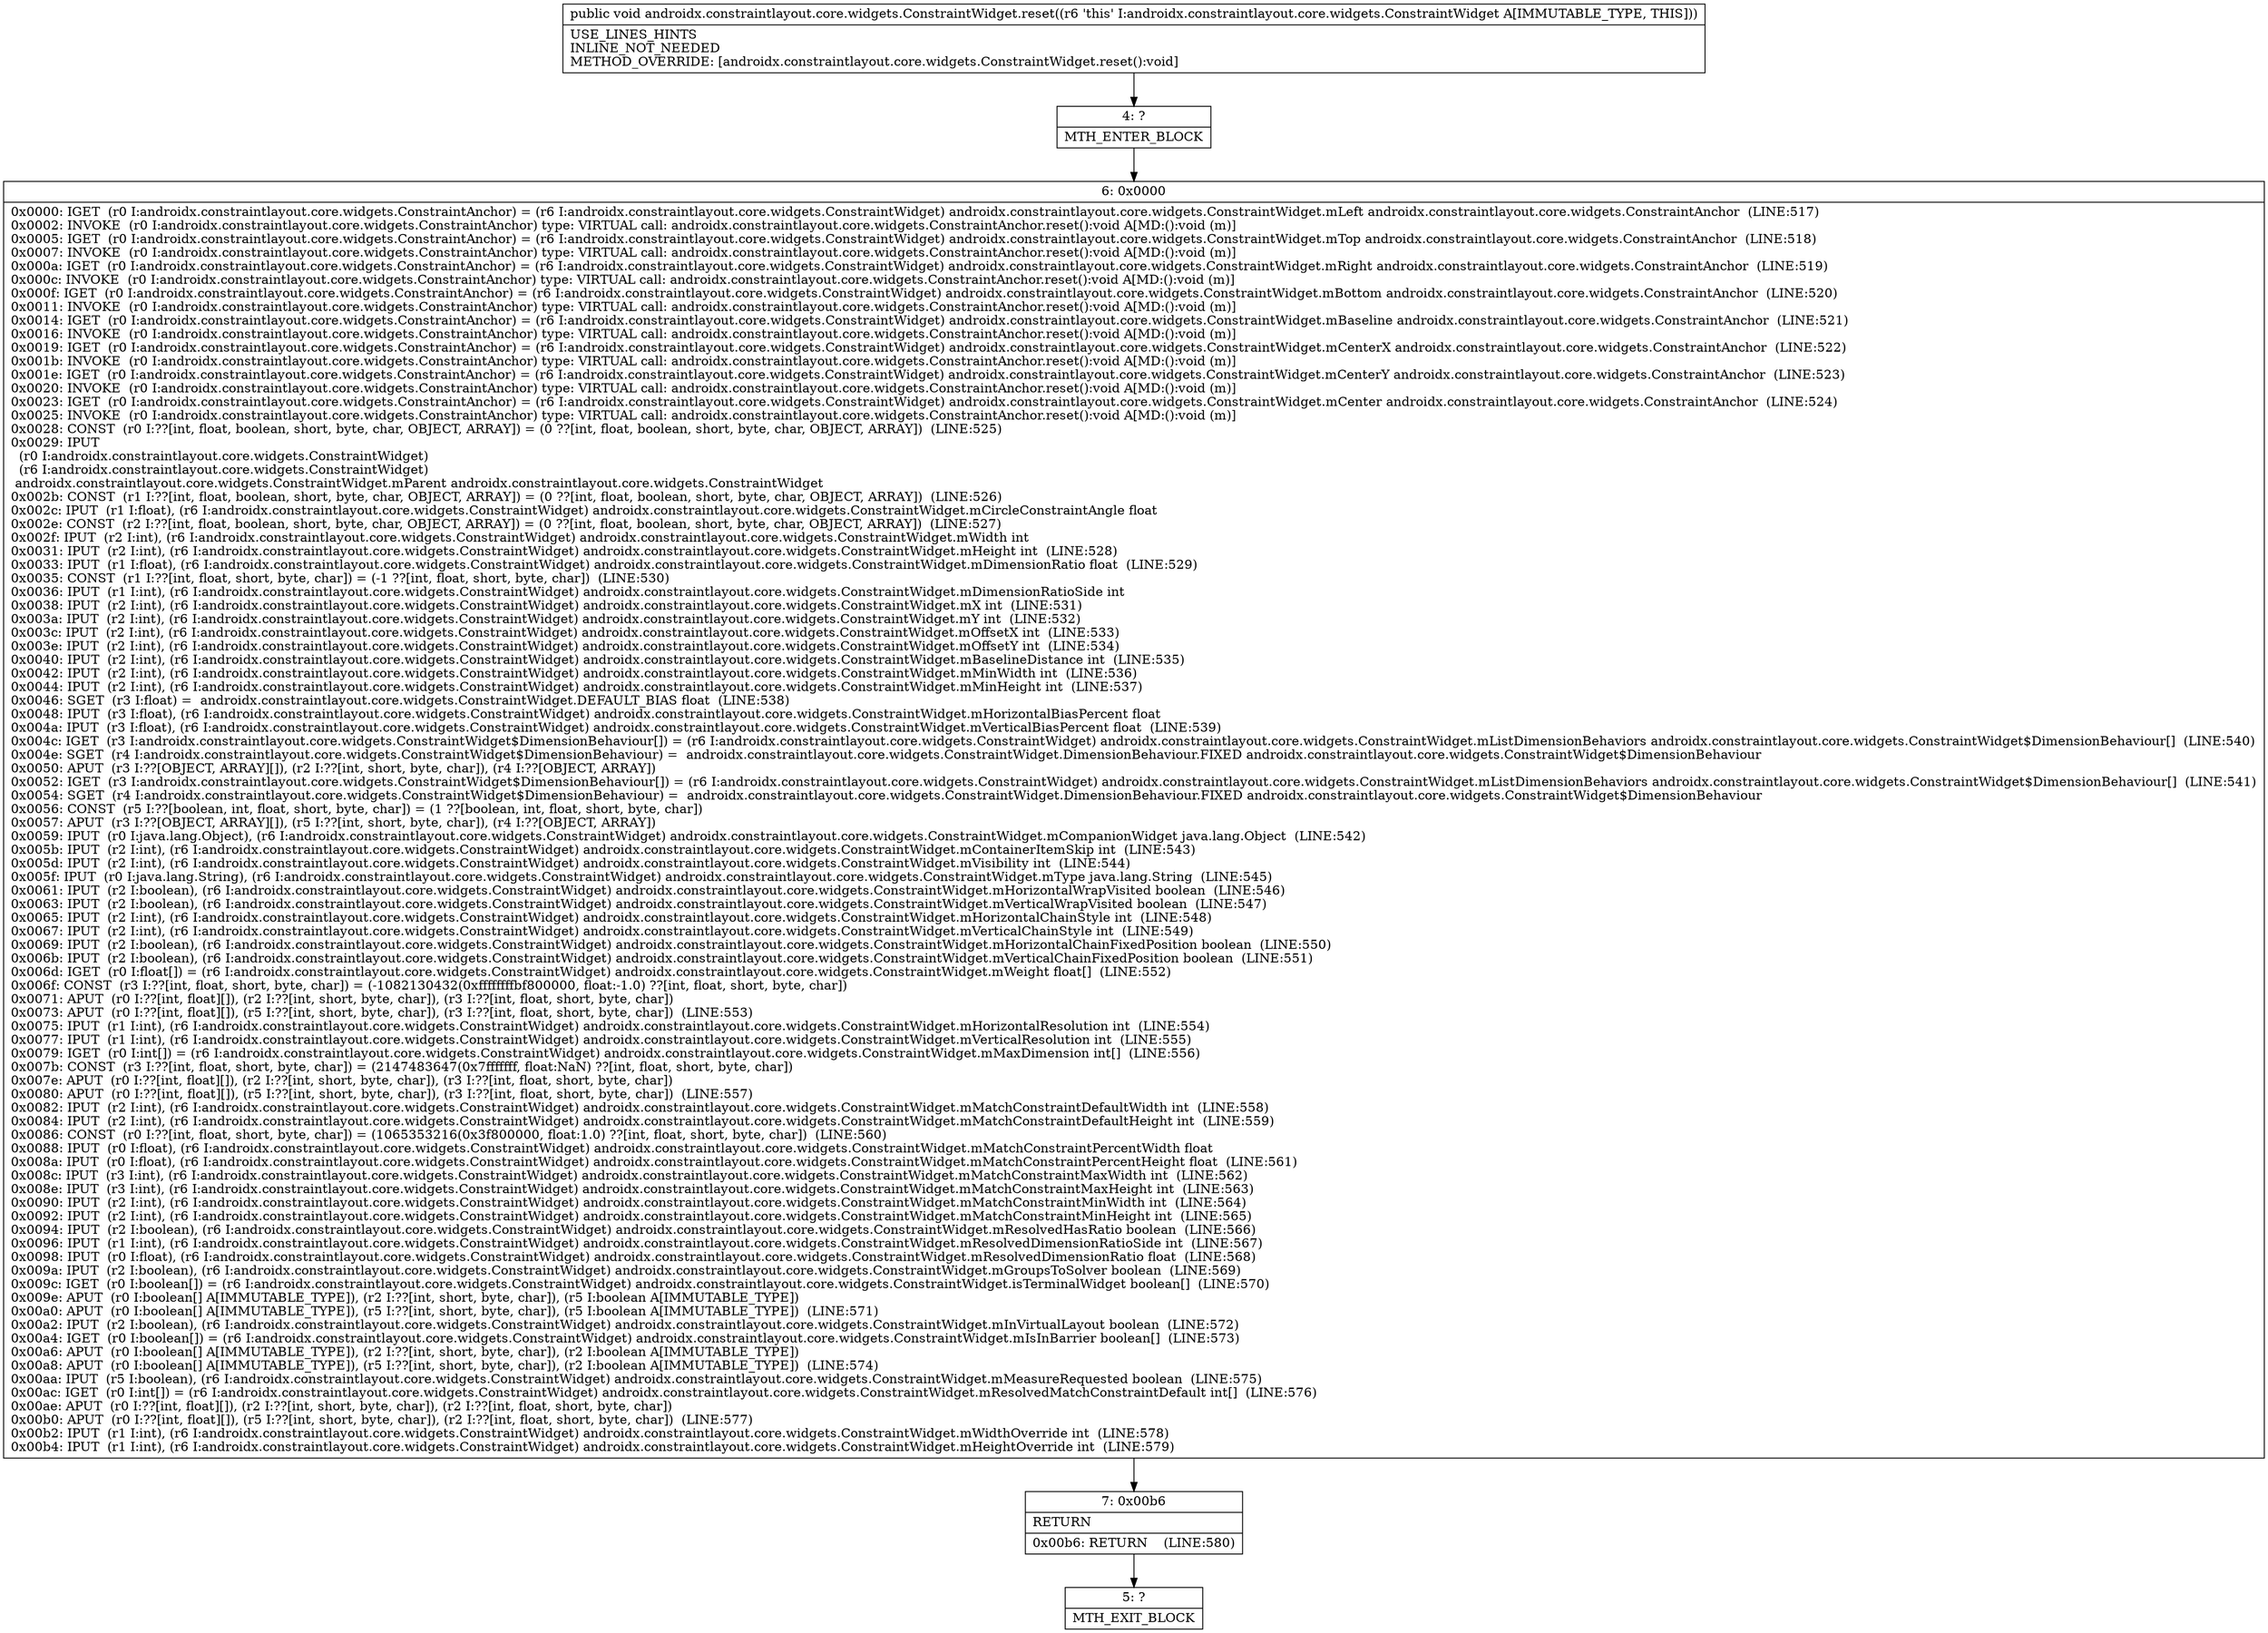 digraph "CFG forandroidx.constraintlayout.core.widgets.ConstraintWidget.reset()V" {
Node_4 [shape=record,label="{4\:\ ?|MTH_ENTER_BLOCK\l}"];
Node_6 [shape=record,label="{6\:\ 0x0000|0x0000: IGET  (r0 I:androidx.constraintlayout.core.widgets.ConstraintAnchor) = (r6 I:androidx.constraintlayout.core.widgets.ConstraintWidget) androidx.constraintlayout.core.widgets.ConstraintWidget.mLeft androidx.constraintlayout.core.widgets.ConstraintAnchor  (LINE:517)\l0x0002: INVOKE  (r0 I:androidx.constraintlayout.core.widgets.ConstraintAnchor) type: VIRTUAL call: androidx.constraintlayout.core.widgets.ConstraintAnchor.reset():void A[MD:():void (m)]\l0x0005: IGET  (r0 I:androidx.constraintlayout.core.widgets.ConstraintAnchor) = (r6 I:androidx.constraintlayout.core.widgets.ConstraintWidget) androidx.constraintlayout.core.widgets.ConstraintWidget.mTop androidx.constraintlayout.core.widgets.ConstraintAnchor  (LINE:518)\l0x0007: INVOKE  (r0 I:androidx.constraintlayout.core.widgets.ConstraintAnchor) type: VIRTUAL call: androidx.constraintlayout.core.widgets.ConstraintAnchor.reset():void A[MD:():void (m)]\l0x000a: IGET  (r0 I:androidx.constraintlayout.core.widgets.ConstraintAnchor) = (r6 I:androidx.constraintlayout.core.widgets.ConstraintWidget) androidx.constraintlayout.core.widgets.ConstraintWidget.mRight androidx.constraintlayout.core.widgets.ConstraintAnchor  (LINE:519)\l0x000c: INVOKE  (r0 I:androidx.constraintlayout.core.widgets.ConstraintAnchor) type: VIRTUAL call: androidx.constraintlayout.core.widgets.ConstraintAnchor.reset():void A[MD:():void (m)]\l0x000f: IGET  (r0 I:androidx.constraintlayout.core.widgets.ConstraintAnchor) = (r6 I:androidx.constraintlayout.core.widgets.ConstraintWidget) androidx.constraintlayout.core.widgets.ConstraintWidget.mBottom androidx.constraintlayout.core.widgets.ConstraintAnchor  (LINE:520)\l0x0011: INVOKE  (r0 I:androidx.constraintlayout.core.widgets.ConstraintAnchor) type: VIRTUAL call: androidx.constraintlayout.core.widgets.ConstraintAnchor.reset():void A[MD:():void (m)]\l0x0014: IGET  (r0 I:androidx.constraintlayout.core.widgets.ConstraintAnchor) = (r6 I:androidx.constraintlayout.core.widgets.ConstraintWidget) androidx.constraintlayout.core.widgets.ConstraintWidget.mBaseline androidx.constraintlayout.core.widgets.ConstraintAnchor  (LINE:521)\l0x0016: INVOKE  (r0 I:androidx.constraintlayout.core.widgets.ConstraintAnchor) type: VIRTUAL call: androidx.constraintlayout.core.widgets.ConstraintAnchor.reset():void A[MD:():void (m)]\l0x0019: IGET  (r0 I:androidx.constraintlayout.core.widgets.ConstraintAnchor) = (r6 I:androidx.constraintlayout.core.widgets.ConstraintWidget) androidx.constraintlayout.core.widgets.ConstraintWidget.mCenterX androidx.constraintlayout.core.widgets.ConstraintAnchor  (LINE:522)\l0x001b: INVOKE  (r0 I:androidx.constraintlayout.core.widgets.ConstraintAnchor) type: VIRTUAL call: androidx.constraintlayout.core.widgets.ConstraintAnchor.reset():void A[MD:():void (m)]\l0x001e: IGET  (r0 I:androidx.constraintlayout.core.widgets.ConstraintAnchor) = (r6 I:androidx.constraintlayout.core.widgets.ConstraintWidget) androidx.constraintlayout.core.widgets.ConstraintWidget.mCenterY androidx.constraintlayout.core.widgets.ConstraintAnchor  (LINE:523)\l0x0020: INVOKE  (r0 I:androidx.constraintlayout.core.widgets.ConstraintAnchor) type: VIRTUAL call: androidx.constraintlayout.core.widgets.ConstraintAnchor.reset():void A[MD:():void (m)]\l0x0023: IGET  (r0 I:androidx.constraintlayout.core.widgets.ConstraintAnchor) = (r6 I:androidx.constraintlayout.core.widgets.ConstraintWidget) androidx.constraintlayout.core.widgets.ConstraintWidget.mCenter androidx.constraintlayout.core.widgets.ConstraintAnchor  (LINE:524)\l0x0025: INVOKE  (r0 I:androidx.constraintlayout.core.widgets.ConstraintAnchor) type: VIRTUAL call: androidx.constraintlayout.core.widgets.ConstraintAnchor.reset():void A[MD:():void (m)]\l0x0028: CONST  (r0 I:??[int, float, boolean, short, byte, char, OBJECT, ARRAY]) = (0 ??[int, float, boolean, short, byte, char, OBJECT, ARRAY])  (LINE:525)\l0x0029: IPUT  \l  (r0 I:androidx.constraintlayout.core.widgets.ConstraintWidget)\l  (r6 I:androidx.constraintlayout.core.widgets.ConstraintWidget)\l androidx.constraintlayout.core.widgets.ConstraintWidget.mParent androidx.constraintlayout.core.widgets.ConstraintWidget \l0x002b: CONST  (r1 I:??[int, float, boolean, short, byte, char, OBJECT, ARRAY]) = (0 ??[int, float, boolean, short, byte, char, OBJECT, ARRAY])  (LINE:526)\l0x002c: IPUT  (r1 I:float), (r6 I:androidx.constraintlayout.core.widgets.ConstraintWidget) androidx.constraintlayout.core.widgets.ConstraintWidget.mCircleConstraintAngle float \l0x002e: CONST  (r2 I:??[int, float, boolean, short, byte, char, OBJECT, ARRAY]) = (0 ??[int, float, boolean, short, byte, char, OBJECT, ARRAY])  (LINE:527)\l0x002f: IPUT  (r2 I:int), (r6 I:androidx.constraintlayout.core.widgets.ConstraintWidget) androidx.constraintlayout.core.widgets.ConstraintWidget.mWidth int \l0x0031: IPUT  (r2 I:int), (r6 I:androidx.constraintlayout.core.widgets.ConstraintWidget) androidx.constraintlayout.core.widgets.ConstraintWidget.mHeight int  (LINE:528)\l0x0033: IPUT  (r1 I:float), (r6 I:androidx.constraintlayout.core.widgets.ConstraintWidget) androidx.constraintlayout.core.widgets.ConstraintWidget.mDimensionRatio float  (LINE:529)\l0x0035: CONST  (r1 I:??[int, float, short, byte, char]) = (\-1 ??[int, float, short, byte, char])  (LINE:530)\l0x0036: IPUT  (r1 I:int), (r6 I:androidx.constraintlayout.core.widgets.ConstraintWidget) androidx.constraintlayout.core.widgets.ConstraintWidget.mDimensionRatioSide int \l0x0038: IPUT  (r2 I:int), (r6 I:androidx.constraintlayout.core.widgets.ConstraintWidget) androidx.constraintlayout.core.widgets.ConstraintWidget.mX int  (LINE:531)\l0x003a: IPUT  (r2 I:int), (r6 I:androidx.constraintlayout.core.widgets.ConstraintWidget) androidx.constraintlayout.core.widgets.ConstraintWidget.mY int  (LINE:532)\l0x003c: IPUT  (r2 I:int), (r6 I:androidx.constraintlayout.core.widgets.ConstraintWidget) androidx.constraintlayout.core.widgets.ConstraintWidget.mOffsetX int  (LINE:533)\l0x003e: IPUT  (r2 I:int), (r6 I:androidx.constraintlayout.core.widgets.ConstraintWidget) androidx.constraintlayout.core.widgets.ConstraintWidget.mOffsetY int  (LINE:534)\l0x0040: IPUT  (r2 I:int), (r6 I:androidx.constraintlayout.core.widgets.ConstraintWidget) androidx.constraintlayout.core.widgets.ConstraintWidget.mBaselineDistance int  (LINE:535)\l0x0042: IPUT  (r2 I:int), (r6 I:androidx.constraintlayout.core.widgets.ConstraintWidget) androidx.constraintlayout.core.widgets.ConstraintWidget.mMinWidth int  (LINE:536)\l0x0044: IPUT  (r2 I:int), (r6 I:androidx.constraintlayout.core.widgets.ConstraintWidget) androidx.constraintlayout.core.widgets.ConstraintWidget.mMinHeight int  (LINE:537)\l0x0046: SGET  (r3 I:float) =  androidx.constraintlayout.core.widgets.ConstraintWidget.DEFAULT_BIAS float  (LINE:538)\l0x0048: IPUT  (r3 I:float), (r6 I:androidx.constraintlayout.core.widgets.ConstraintWidget) androidx.constraintlayout.core.widgets.ConstraintWidget.mHorizontalBiasPercent float \l0x004a: IPUT  (r3 I:float), (r6 I:androidx.constraintlayout.core.widgets.ConstraintWidget) androidx.constraintlayout.core.widgets.ConstraintWidget.mVerticalBiasPercent float  (LINE:539)\l0x004c: IGET  (r3 I:androidx.constraintlayout.core.widgets.ConstraintWidget$DimensionBehaviour[]) = (r6 I:androidx.constraintlayout.core.widgets.ConstraintWidget) androidx.constraintlayout.core.widgets.ConstraintWidget.mListDimensionBehaviors androidx.constraintlayout.core.widgets.ConstraintWidget$DimensionBehaviour[]  (LINE:540)\l0x004e: SGET  (r4 I:androidx.constraintlayout.core.widgets.ConstraintWidget$DimensionBehaviour) =  androidx.constraintlayout.core.widgets.ConstraintWidget.DimensionBehaviour.FIXED androidx.constraintlayout.core.widgets.ConstraintWidget$DimensionBehaviour \l0x0050: APUT  (r3 I:??[OBJECT, ARRAY][]), (r2 I:??[int, short, byte, char]), (r4 I:??[OBJECT, ARRAY]) \l0x0052: IGET  (r3 I:androidx.constraintlayout.core.widgets.ConstraintWidget$DimensionBehaviour[]) = (r6 I:androidx.constraintlayout.core.widgets.ConstraintWidget) androidx.constraintlayout.core.widgets.ConstraintWidget.mListDimensionBehaviors androidx.constraintlayout.core.widgets.ConstraintWidget$DimensionBehaviour[]  (LINE:541)\l0x0054: SGET  (r4 I:androidx.constraintlayout.core.widgets.ConstraintWidget$DimensionBehaviour) =  androidx.constraintlayout.core.widgets.ConstraintWidget.DimensionBehaviour.FIXED androidx.constraintlayout.core.widgets.ConstraintWidget$DimensionBehaviour \l0x0056: CONST  (r5 I:??[boolean, int, float, short, byte, char]) = (1 ??[boolean, int, float, short, byte, char]) \l0x0057: APUT  (r3 I:??[OBJECT, ARRAY][]), (r5 I:??[int, short, byte, char]), (r4 I:??[OBJECT, ARRAY]) \l0x0059: IPUT  (r0 I:java.lang.Object), (r6 I:androidx.constraintlayout.core.widgets.ConstraintWidget) androidx.constraintlayout.core.widgets.ConstraintWidget.mCompanionWidget java.lang.Object  (LINE:542)\l0x005b: IPUT  (r2 I:int), (r6 I:androidx.constraintlayout.core.widgets.ConstraintWidget) androidx.constraintlayout.core.widgets.ConstraintWidget.mContainerItemSkip int  (LINE:543)\l0x005d: IPUT  (r2 I:int), (r6 I:androidx.constraintlayout.core.widgets.ConstraintWidget) androidx.constraintlayout.core.widgets.ConstraintWidget.mVisibility int  (LINE:544)\l0x005f: IPUT  (r0 I:java.lang.String), (r6 I:androidx.constraintlayout.core.widgets.ConstraintWidget) androidx.constraintlayout.core.widgets.ConstraintWidget.mType java.lang.String  (LINE:545)\l0x0061: IPUT  (r2 I:boolean), (r6 I:androidx.constraintlayout.core.widgets.ConstraintWidget) androidx.constraintlayout.core.widgets.ConstraintWidget.mHorizontalWrapVisited boolean  (LINE:546)\l0x0063: IPUT  (r2 I:boolean), (r6 I:androidx.constraintlayout.core.widgets.ConstraintWidget) androidx.constraintlayout.core.widgets.ConstraintWidget.mVerticalWrapVisited boolean  (LINE:547)\l0x0065: IPUT  (r2 I:int), (r6 I:androidx.constraintlayout.core.widgets.ConstraintWidget) androidx.constraintlayout.core.widgets.ConstraintWidget.mHorizontalChainStyle int  (LINE:548)\l0x0067: IPUT  (r2 I:int), (r6 I:androidx.constraintlayout.core.widgets.ConstraintWidget) androidx.constraintlayout.core.widgets.ConstraintWidget.mVerticalChainStyle int  (LINE:549)\l0x0069: IPUT  (r2 I:boolean), (r6 I:androidx.constraintlayout.core.widgets.ConstraintWidget) androidx.constraintlayout.core.widgets.ConstraintWidget.mHorizontalChainFixedPosition boolean  (LINE:550)\l0x006b: IPUT  (r2 I:boolean), (r6 I:androidx.constraintlayout.core.widgets.ConstraintWidget) androidx.constraintlayout.core.widgets.ConstraintWidget.mVerticalChainFixedPosition boolean  (LINE:551)\l0x006d: IGET  (r0 I:float[]) = (r6 I:androidx.constraintlayout.core.widgets.ConstraintWidget) androidx.constraintlayout.core.widgets.ConstraintWidget.mWeight float[]  (LINE:552)\l0x006f: CONST  (r3 I:??[int, float, short, byte, char]) = (\-1082130432(0xffffffffbf800000, float:\-1.0) ??[int, float, short, byte, char]) \l0x0071: APUT  (r0 I:??[int, float][]), (r2 I:??[int, short, byte, char]), (r3 I:??[int, float, short, byte, char]) \l0x0073: APUT  (r0 I:??[int, float][]), (r5 I:??[int, short, byte, char]), (r3 I:??[int, float, short, byte, char])  (LINE:553)\l0x0075: IPUT  (r1 I:int), (r6 I:androidx.constraintlayout.core.widgets.ConstraintWidget) androidx.constraintlayout.core.widgets.ConstraintWidget.mHorizontalResolution int  (LINE:554)\l0x0077: IPUT  (r1 I:int), (r6 I:androidx.constraintlayout.core.widgets.ConstraintWidget) androidx.constraintlayout.core.widgets.ConstraintWidget.mVerticalResolution int  (LINE:555)\l0x0079: IGET  (r0 I:int[]) = (r6 I:androidx.constraintlayout.core.widgets.ConstraintWidget) androidx.constraintlayout.core.widgets.ConstraintWidget.mMaxDimension int[]  (LINE:556)\l0x007b: CONST  (r3 I:??[int, float, short, byte, char]) = (2147483647(0x7fffffff, float:NaN) ??[int, float, short, byte, char]) \l0x007e: APUT  (r0 I:??[int, float][]), (r2 I:??[int, short, byte, char]), (r3 I:??[int, float, short, byte, char]) \l0x0080: APUT  (r0 I:??[int, float][]), (r5 I:??[int, short, byte, char]), (r3 I:??[int, float, short, byte, char])  (LINE:557)\l0x0082: IPUT  (r2 I:int), (r6 I:androidx.constraintlayout.core.widgets.ConstraintWidget) androidx.constraintlayout.core.widgets.ConstraintWidget.mMatchConstraintDefaultWidth int  (LINE:558)\l0x0084: IPUT  (r2 I:int), (r6 I:androidx.constraintlayout.core.widgets.ConstraintWidget) androidx.constraintlayout.core.widgets.ConstraintWidget.mMatchConstraintDefaultHeight int  (LINE:559)\l0x0086: CONST  (r0 I:??[int, float, short, byte, char]) = (1065353216(0x3f800000, float:1.0) ??[int, float, short, byte, char])  (LINE:560)\l0x0088: IPUT  (r0 I:float), (r6 I:androidx.constraintlayout.core.widgets.ConstraintWidget) androidx.constraintlayout.core.widgets.ConstraintWidget.mMatchConstraintPercentWidth float \l0x008a: IPUT  (r0 I:float), (r6 I:androidx.constraintlayout.core.widgets.ConstraintWidget) androidx.constraintlayout.core.widgets.ConstraintWidget.mMatchConstraintPercentHeight float  (LINE:561)\l0x008c: IPUT  (r3 I:int), (r6 I:androidx.constraintlayout.core.widgets.ConstraintWidget) androidx.constraintlayout.core.widgets.ConstraintWidget.mMatchConstraintMaxWidth int  (LINE:562)\l0x008e: IPUT  (r3 I:int), (r6 I:androidx.constraintlayout.core.widgets.ConstraintWidget) androidx.constraintlayout.core.widgets.ConstraintWidget.mMatchConstraintMaxHeight int  (LINE:563)\l0x0090: IPUT  (r2 I:int), (r6 I:androidx.constraintlayout.core.widgets.ConstraintWidget) androidx.constraintlayout.core.widgets.ConstraintWidget.mMatchConstraintMinWidth int  (LINE:564)\l0x0092: IPUT  (r2 I:int), (r6 I:androidx.constraintlayout.core.widgets.ConstraintWidget) androidx.constraintlayout.core.widgets.ConstraintWidget.mMatchConstraintMinHeight int  (LINE:565)\l0x0094: IPUT  (r2 I:boolean), (r6 I:androidx.constraintlayout.core.widgets.ConstraintWidget) androidx.constraintlayout.core.widgets.ConstraintWidget.mResolvedHasRatio boolean  (LINE:566)\l0x0096: IPUT  (r1 I:int), (r6 I:androidx.constraintlayout.core.widgets.ConstraintWidget) androidx.constraintlayout.core.widgets.ConstraintWidget.mResolvedDimensionRatioSide int  (LINE:567)\l0x0098: IPUT  (r0 I:float), (r6 I:androidx.constraintlayout.core.widgets.ConstraintWidget) androidx.constraintlayout.core.widgets.ConstraintWidget.mResolvedDimensionRatio float  (LINE:568)\l0x009a: IPUT  (r2 I:boolean), (r6 I:androidx.constraintlayout.core.widgets.ConstraintWidget) androidx.constraintlayout.core.widgets.ConstraintWidget.mGroupsToSolver boolean  (LINE:569)\l0x009c: IGET  (r0 I:boolean[]) = (r6 I:androidx.constraintlayout.core.widgets.ConstraintWidget) androidx.constraintlayout.core.widgets.ConstraintWidget.isTerminalWidget boolean[]  (LINE:570)\l0x009e: APUT  (r0 I:boolean[] A[IMMUTABLE_TYPE]), (r2 I:??[int, short, byte, char]), (r5 I:boolean A[IMMUTABLE_TYPE]) \l0x00a0: APUT  (r0 I:boolean[] A[IMMUTABLE_TYPE]), (r5 I:??[int, short, byte, char]), (r5 I:boolean A[IMMUTABLE_TYPE])  (LINE:571)\l0x00a2: IPUT  (r2 I:boolean), (r6 I:androidx.constraintlayout.core.widgets.ConstraintWidget) androidx.constraintlayout.core.widgets.ConstraintWidget.mInVirtualLayout boolean  (LINE:572)\l0x00a4: IGET  (r0 I:boolean[]) = (r6 I:androidx.constraintlayout.core.widgets.ConstraintWidget) androidx.constraintlayout.core.widgets.ConstraintWidget.mIsInBarrier boolean[]  (LINE:573)\l0x00a6: APUT  (r0 I:boolean[] A[IMMUTABLE_TYPE]), (r2 I:??[int, short, byte, char]), (r2 I:boolean A[IMMUTABLE_TYPE]) \l0x00a8: APUT  (r0 I:boolean[] A[IMMUTABLE_TYPE]), (r5 I:??[int, short, byte, char]), (r2 I:boolean A[IMMUTABLE_TYPE])  (LINE:574)\l0x00aa: IPUT  (r5 I:boolean), (r6 I:androidx.constraintlayout.core.widgets.ConstraintWidget) androidx.constraintlayout.core.widgets.ConstraintWidget.mMeasureRequested boolean  (LINE:575)\l0x00ac: IGET  (r0 I:int[]) = (r6 I:androidx.constraintlayout.core.widgets.ConstraintWidget) androidx.constraintlayout.core.widgets.ConstraintWidget.mResolvedMatchConstraintDefault int[]  (LINE:576)\l0x00ae: APUT  (r0 I:??[int, float][]), (r2 I:??[int, short, byte, char]), (r2 I:??[int, float, short, byte, char]) \l0x00b0: APUT  (r0 I:??[int, float][]), (r5 I:??[int, short, byte, char]), (r2 I:??[int, float, short, byte, char])  (LINE:577)\l0x00b2: IPUT  (r1 I:int), (r6 I:androidx.constraintlayout.core.widgets.ConstraintWidget) androidx.constraintlayout.core.widgets.ConstraintWidget.mWidthOverride int  (LINE:578)\l0x00b4: IPUT  (r1 I:int), (r6 I:androidx.constraintlayout.core.widgets.ConstraintWidget) androidx.constraintlayout.core.widgets.ConstraintWidget.mHeightOverride int  (LINE:579)\l}"];
Node_7 [shape=record,label="{7\:\ 0x00b6|RETURN\l|0x00b6: RETURN    (LINE:580)\l}"];
Node_5 [shape=record,label="{5\:\ ?|MTH_EXIT_BLOCK\l}"];
MethodNode[shape=record,label="{public void androidx.constraintlayout.core.widgets.ConstraintWidget.reset((r6 'this' I:androidx.constraintlayout.core.widgets.ConstraintWidget A[IMMUTABLE_TYPE, THIS]))  | USE_LINES_HINTS\lINLINE_NOT_NEEDED\lMETHOD_OVERRIDE: [androidx.constraintlayout.core.widgets.ConstraintWidget.reset():void]\l}"];
MethodNode -> Node_4;Node_4 -> Node_6;
Node_6 -> Node_7;
Node_7 -> Node_5;
}

